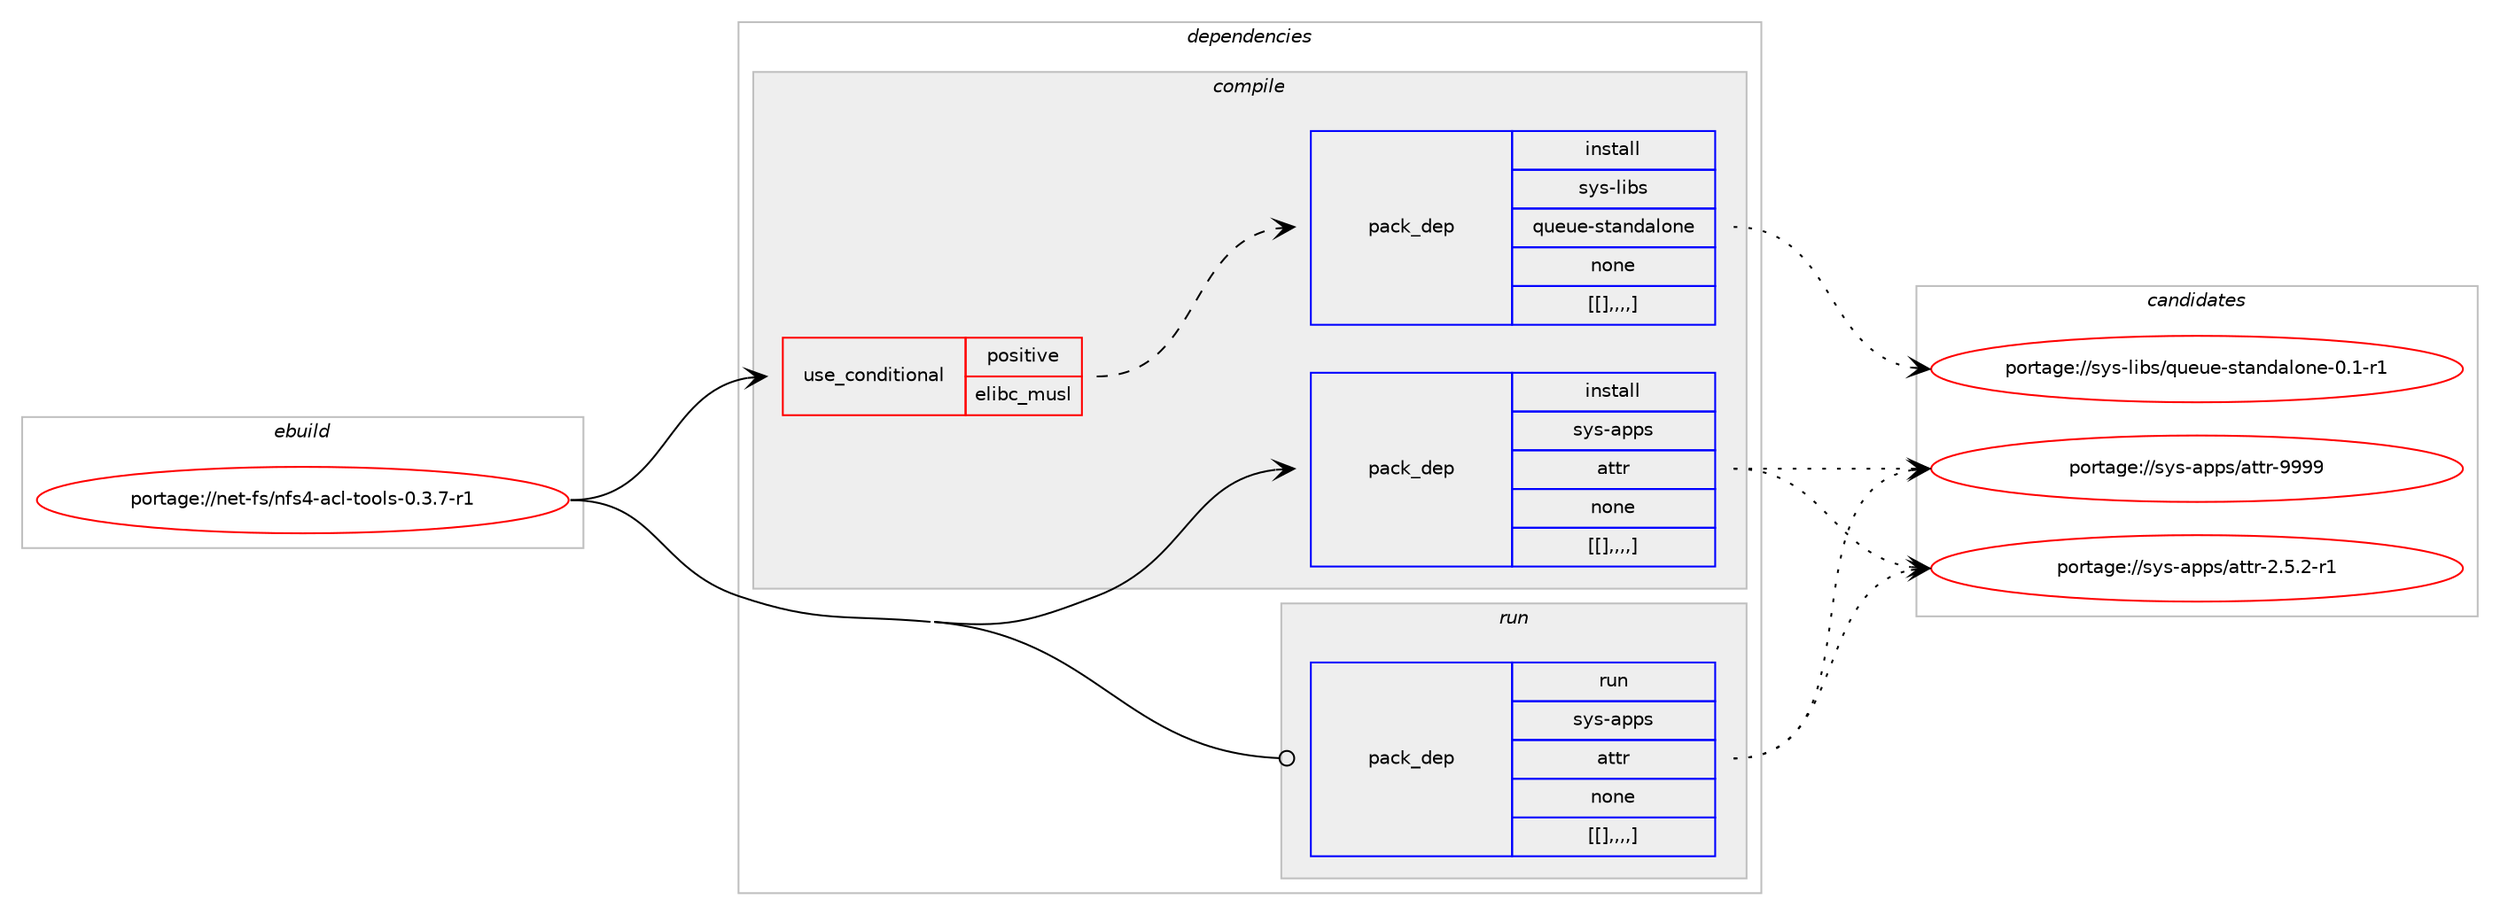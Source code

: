 digraph prolog {

# *************
# Graph options
# *************

newrank=true;
concentrate=true;
compound=true;
graph [rankdir=LR,fontname=Helvetica,fontsize=10,ranksep=1.5];#, ranksep=2.5, nodesep=0.2];
edge  [arrowhead=vee];
node  [fontname=Helvetica,fontsize=10];

# **********
# The ebuild
# **********

subgraph cluster_leftcol {
color=gray;
label=<<i>ebuild</i>>;
id [label="portage://net-fs/nfs4-acl-tools-0.3.7-r1", color=red, width=4, href="../net-fs/nfs4-acl-tools-0.3.7-r1.svg"];
}

# ****************
# The dependencies
# ****************

subgraph cluster_midcol {
color=gray;
label=<<i>dependencies</i>>;
subgraph cluster_compile {
fillcolor="#eeeeee";
style=filled;
label=<<i>compile</i>>;
subgraph cond95135 {
dependency366767 [label=<<TABLE BORDER="0" CELLBORDER="1" CELLSPACING="0" CELLPADDING="4"><TR><TD ROWSPAN="3" CELLPADDING="10">use_conditional</TD></TR><TR><TD>positive</TD></TR><TR><TD>elibc_musl</TD></TR></TABLE>>, shape=none, color=red];
subgraph pack268871 {
dependency366768 [label=<<TABLE BORDER="0" CELLBORDER="1" CELLSPACING="0" CELLPADDING="4" WIDTH="220"><TR><TD ROWSPAN="6" CELLPADDING="30">pack_dep</TD></TR><TR><TD WIDTH="110">install</TD></TR><TR><TD>sys-libs</TD></TR><TR><TD>queue-standalone</TD></TR><TR><TD>none</TD></TR><TR><TD>[[],,,,]</TD></TR></TABLE>>, shape=none, color=blue];
}
dependency366767:e -> dependency366768:w [weight=20,style="dashed",arrowhead="vee"];
}
id:e -> dependency366767:w [weight=20,style="solid",arrowhead="vee"];
subgraph pack268872 {
dependency366769 [label=<<TABLE BORDER="0" CELLBORDER="1" CELLSPACING="0" CELLPADDING="4" WIDTH="220"><TR><TD ROWSPAN="6" CELLPADDING="30">pack_dep</TD></TR><TR><TD WIDTH="110">install</TD></TR><TR><TD>sys-apps</TD></TR><TR><TD>attr</TD></TR><TR><TD>none</TD></TR><TR><TD>[[],,,,]</TD></TR></TABLE>>, shape=none, color=blue];
}
id:e -> dependency366769:w [weight=20,style="solid",arrowhead="vee"];
}
subgraph cluster_compileandrun {
fillcolor="#eeeeee";
style=filled;
label=<<i>compile and run</i>>;
}
subgraph cluster_run {
fillcolor="#eeeeee";
style=filled;
label=<<i>run</i>>;
subgraph pack268873 {
dependency366770 [label=<<TABLE BORDER="0" CELLBORDER="1" CELLSPACING="0" CELLPADDING="4" WIDTH="220"><TR><TD ROWSPAN="6" CELLPADDING="30">pack_dep</TD></TR><TR><TD WIDTH="110">run</TD></TR><TR><TD>sys-apps</TD></TR><TR><TD>attr</TD></TR><TR><TD>none</TD></TR><TR><TD>[[],,,,]</TD></TR></TABLE>>, shape=none, color=blue];
}
id:e -> dependency366770:w [weight=20,style="solid",arrowhead="odot"];
}
}

# **************
# The candidates
# **************

subgraph cluster_choices {
rank=same;
color=gray;
label=<<i>candidates</i>>;

subgraph choice268871 {
color=black;
nodesep=1;
choice115121115451081059811547113117101117101451151169711010097108111110101454846494511449 [label="portage://sys-libs/queue-standalone-0.1-r1", color=red, width=4,href="../sys-libs/queue-standalone-0.1-r1.svg"];
dependency366768:e -> choice115121115451081059811547113117101117101451151169711010097108111110101454846494511449:w [style=dotted,weight="100"];
}
subgraph choice268872 {
color=black;
nodesep=1;
choice115121115459711211211547971161161144557575757 [label="portage://sys-apps/attr-9999", color=red, width=4,href="../sys-apps/attr-9999.svg"];
choice115121115459711211211547971161161144550465346504511449 [label="portage://sys-apps/attr-2.5.2-r1", color=red, width=4,href="../sys-apps/attr-2.5.2-r1.svg"];
dependency366769:e -> choice115121115459711211211547971161161144557575757:w [style=dotted,weight="100"];
dependency366769:e -> choice115121115459711211211547971161161144550465346504511449:w [style=dotted,weight="100"];
}
subgraph choice268873 {
color=black;
nodesep=1;
choice115121115459711211211547971161161144557575757 [label="portage://sys-apps/attr-9999", color=red, width=4,href="../sys-apps/attr-9999.svg"];
choice115121115459711211211547971161161144550465346504511449 [label="portage://sys-apps/attr-2.5.2-r1", color=red, width=4,href="../sys-apps/attr-2.5.2-r1.svg"];
dependency366770:e -> choice115121115459711211211547971161161144557575757:w [style=dotted,weight="100"];
dependency366770:e -> choice115121115459711211211547971161161144550465346504511449:w [style=dotted,weight="100"];
}
}

}
